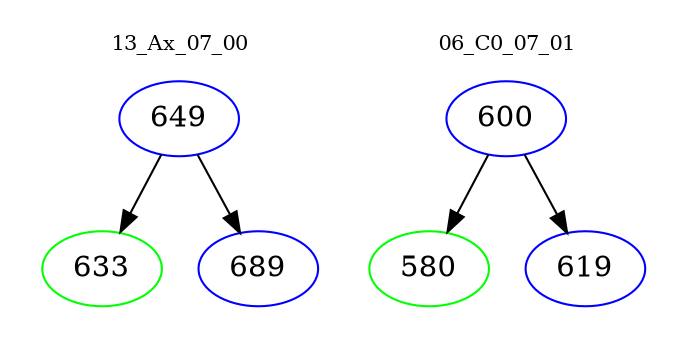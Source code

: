 digraph{
subgraph cluster_0 {
color = white
label = "13_Ax_07_00";
fontsize=10;
T0_649 [label="649", color="blue"]
T0_649 -> T0_633 [color="black"]
T0_633 [label="633", color="green"]
T0_649 -> T0_689 [color="black"]
T0_689 [label="689", color="blue"]
}
subgraph cluster_1 {
color = white
label = "06_C0_07_01";
fontsize=10;
T1_600 [label="600", color="blue"]
T1_600 -> T1_580 [color="black"]
T1_580 [label="580", color="green"]
T1_600 -> T1_619 [color="black"]
T1_619 [label="619", color="blue"]
}
}

